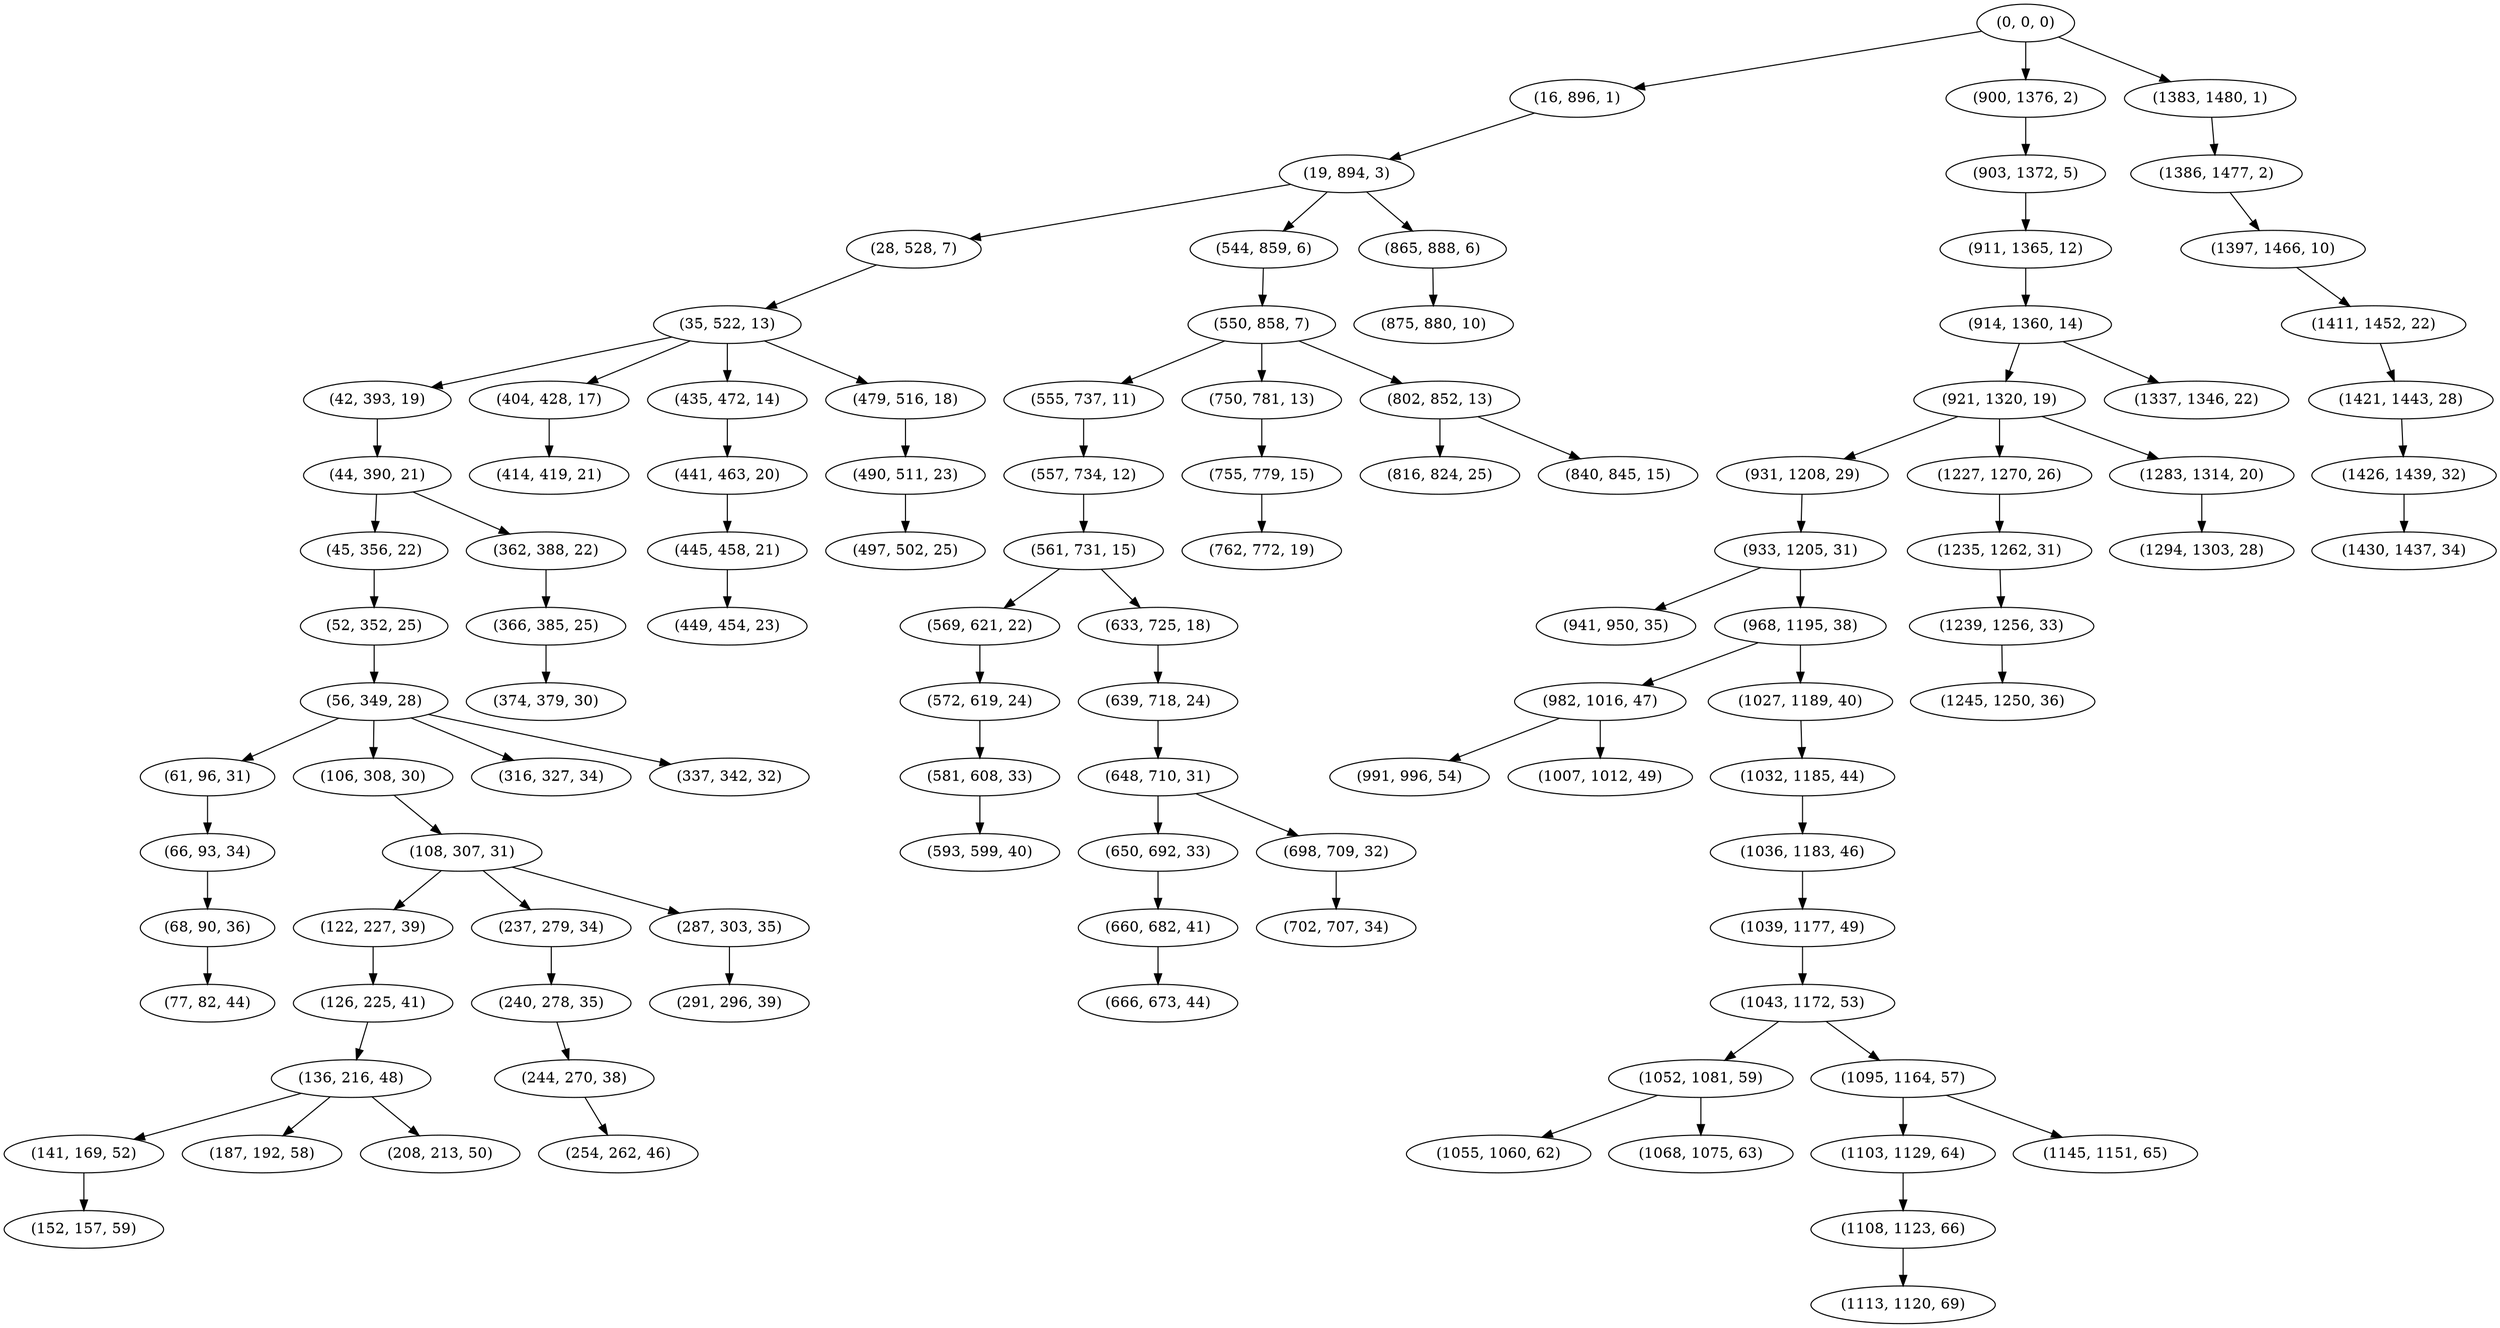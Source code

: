 digraph tree {
    "(0, 0, 0)";
    "(16, 896, 1)";
    "(19, 894, 3)";
    "(28, 528, 7)";
    "(35, 522, 13)";
    "(42, 393, 19)";
    "(44, 390, 21)";
    "(45, 356, 22)";
    "(52, 352, 25)";
    "(56, 349, 28)";
    "(61, 96, 31)";
    "(66, 93, 34)";
    "(68, 90, 36)";
    "(77, 82, 44)";
    "(106, 308, 30)";
    "(108, 307, 31)";
    "(122, 227, 39)";
    "(126, 225, 41)";
    "(136, 216, 48)";
    "(141, 169, 52)";
    "(152, 157, 59)";
    "(187, 192, 58)";
    "(208, 213, 50)";
    "(237, 279, 34)";
    "(240, 278, 35)";
    "(244, 270, 38)";
    "(254, 262, 46)";
    "(287, 303, 35)";
    "(291, 296, 39)";
    "(316, 327, 34)";
    "(337, 342, 32)";
    "(362, 388, 22)";
    "(366, 385, 25)";
    "(374, 379, 30)";
    "(404, 428, 17)";
    "(414, 419, 21)";
    "(435, 472, 14)";
    "(441, 463, 20)";
    "(445, 458, 21)";
    "(449, 454, 23)";
    "(479, 516, 18)";
    "(490, 511, 23)";
    "(497, 502, 25)";
    "(544, 859, 6)";
    "(550, 858, 7)";
    "(555, 737, 11)";
    "(557, 734, 12)";
    "(561, 731, 15)";
    "(569, 621, 22)";
    "(572, 619, 24)";
    "(581, 608, 33)";
    "(593, 599, 40)";
    "(633, 725, 18)";
    "(639, 718, 24)";
    "(648, 710, 31)";
    "(650, 692, 33)";
    "(660, 682, 41)";
    "(666, 673, 44)";
    "(698, 709, 32)";
    "(702, 707, 34)";
    "(750, 781, 13)";
    "(755, 779, 15)";
    "(762, 772, 19)";
    "(802, 852, 13)";
    "(816, 824, 25)";
    "(840, 845, 15)";
    "(865, 888, 6)";
    "(875, 880, 10)";
    "(900, 1376, 2)";
    "(903, 1372, 5)";
    "(911, 1365, 12)";
    "(914, 1360, 14)";
    "(921, 1320, 19)";
    "(931, 1208, 29)";
    "(933, 1205, 31)";
    "(941, 950, 35)";
    "(968, 1195, 38)";
    "(982, 1016, 47)";
    "(991, 996, 54)";
    "(1007, 1012, 49)";
    "(1027, 1189, 40)";
    "(1032, 1185, 44)";
    "(1036, 1183, 46)";
    "(1039, 1177, 49)";
    "(1043, 1172, 53)";
    "(1052, 1081, 59)";
    "(1055, 1060, 62)";
    "(1068, 1075, 63)";
    "(1095, 1164, 57)";
    "(1103, 1129, 64)";
    "(1108, 1123, 66)";
    "(1113, 1120, 69)";
    "(1145, 1151, 65)";
    "(1227, 1270, 26)";
    "(1235, 1262, 31)";
    "(1239, 1256, 33)";
    "(1245, 1250, 36)";
    "(1283, 1314, 20)";
    "(1294, 1303, 28)";
    "(1337, 1346, 22)";
    "(1383, 1480, 1)";
    "(1386, 1477, 2)";
    "(1397, 1466, 10)";
    "(1411, 1452, 22)";
    "(1421, 1443, 28)";
    "(1426, 1439, 32)";
    "(1430, 1437, 34)";
    "(0, 0, 0)" -> "(16, 896, 1)";
    "(0, 0, 0)" -> "(900, 1376, 2)";
    "(0, 0, 0)" -> "(1383, 1480, 1)";
    "(16, 896, 1)" -> "(19, 894, 3)";
    "(19, 894, 3)" -> "(28, 528, 7)";
    "(19, 894, 3)" -> "(544, 859, 6)";
    "(19, 894, 3)" -> "(865, 888, 6)";
    "(28, 528, 7)" -> "(35, 522, 13)";
    "(35, 522, 13)" -> "(42, 393, 19)";
    "(35, 522, 13)" -> "(404, 428, 17)";
    "(35, 522, 13)" -> "(435, 472, 14)";
    "(35, 522, 13)" -> "(479, 516, 18)";
    "(42, 393, 19)" -> "(44, 390, 21)";
    "(44, 390, 21)" -> "(45, 356, 22)";
    "(44, 390, 21)" -> "(362, 388, 22)";
    "(45, 356, 22)" -> "(52, 352, 25)";
    "(52, 352, 25)" -> "(56, 349, 28)";
    "(56, 349, 28)" -> "(61, 96, 31)";
    "(56, 349, 28)" -> "(106, 308, 30)";
    "(56, 349, 28)" -> "(316, 327, 34)";
    "(56, 349, 28)" -> "(337, 342, 32)";
    "(61, 96, 31)" -> "(66, 93, 34)";
    "(66, 93, 34)" -> "(68, 90, 36)";
    "(68, 90, 36)" -> "(77, 82, 44)";
    "(106, 308, 30)" -> "(108, 307, 31)";
    "(108, 307, 31)" -> "(122, 227, 39)";
    "(108, 307, 31)" -> "(237, 279, 34)";
    "(108, 307, 31)" -> "(287, 303, 35)";
    "(122, 227, 39)" -> "(126, 225, 41)";
    "(126, 225, 41)" -> "(136, 216, 48)";
    "(136, 216, 48)" -> "(141, 169, 52)";
    "(136, 216, 48)" -> "(187, 192, 58)";
    "(136, 216, 48)" -> "(208, 213, 50)";
    "(141, 169, 52)" -> "(152, 157, 59)";
    "(237, 279, 34)" -> "(240, 278, 35)";
    "(240, 278, 35)" -> "(244, 270, 38)";
    "(244, 270, 38)" -> "(254, 262, 46)";
    "(287, 303, 35)" -> "(291, 296, 39)";
    "(362, 388, 22)" -> "(366, 385, 25)";
    "(366, 385, 25)" -> "(374, 379, 30)";
    "(404, 428, 17)" -> "(414, 419, 21)";
    "(435, 472, 14)" -> "(441, 463, 20)";
    "(441, 463, 20)" -> "(445, 458, 21)";
    "(445, 458, 21)" -> "(449, 454, 23)";
    "(479, 516, 18)" -> "(490, 511, 23)";
    "(490, 511, 23)" -> "(497, 502, 25)";
    "(544, 859, 6)" -> "(550, 858, 7)";
    "(550, 858, 7)" -> "(555, 737, 11)";
    "(550, 858, 7)" -> "(750, 781, 13)";
    "(550, 858, 7)" -> "(802, 852, 13)";
    "(555, 737, 11)" -> "(557, 734, 12)";
    "(557, 734, 12)" -> "(561, 731, 15)";
    "(561, 731, 15)" -> "(569, 621, 22)";
    "(561, 731, 15)" -> "(633, 725, 18)";
    "(569, 621, 22)" -> "(572, 619, 24)";
    "(572, 619, 24)" -> "(581, 608, 33)";
    "(581, 608, 33)" -> "(593, 599, 40)";
    "(633, 725, 18)" -> "(639, 718, 24)";
    "(639, 718, 24)" -> "(648, 710, 31)";
    "(648, 710, 31)" -> "(650, 692, 33)";
    "(648, 710, 31)" -> "(698, 709, 32)";
    "(650, 692, 33)" -> "(660, 682, 41)";
    "(660, 682, 41)" -> "(666, 673, 44)";
    "(698, 709, 32)" -> "(702, 707, 34)";
    "(750, 781, 13)" -> "(755, 779, 15)";
    "(755, 779, 15)" -> "(762, 772, 19)";
    "(802, 852, 13)" -> "(816, 824, 25)";
    "(802, 852, 13)" -> "(840, 845, 15)";
    "(865, 888, 6)" -> "(875, 880, 10)";
    "(900, 1376, 2)" -> "(903, 1372, 5)";
    "(903, 1372, 5)" -> "(911, 1365, 12)";
    "(911, 1365, 12)" -> "(914, 1360, 14)";
    "(914, 1360, 14)" -> "(921, 1320, 19)";
    "(914, 1360, 14)" -> "(1337, 1346, 22)";
    "(921, 1320, 19)" -> "(931, 1208, 29)";
    "(921, 1320, 19)" -> "(1227, 1270, 26)";
    "(921, 1320, 19)" -> "(1283, 1314, 20)";
    "(931, 1208, 29)" -> "(933, 1205, 31)";
    "(933, 1205, 31)" -> "(941, 950, 35)";
    "(933, 1205, 31)" -> "(968, 1195, 38)";
    "(968, 1195, 38)" -> "(982, 1016, 47)";
    "(968, 1195, 38)" -> "(1027, 1189, 40)";
    "(982, 1016, 47)" -> "(991, 996, 54)";
    "(982, 1016, 47)" -> "(1007, 1012, 49)";
    "(1027, 1189, 40)" -> "(1032, 1185, 44)";
    "(1032, 1185, 44)" -> "(1036, 1183, 46)";
    "(1036, 1183, 46)" -> "(1039, 1177, 49)";
    "(1039, 1177, 49)" -> "(1043, 1172, 53)";
    "(1043, 1172, 53)" -> "(1052, 1081, 59)";
    "(1043, 1172, 53)" -> "(1095, 1164, 57)";
    "(1052, 1081, 59)" -> "(1055, 1060, 62)";
    "(1052, 1081, 59)" -> "(1068, 1075, 63)";
    "(1095, 1164, 57)" -> "(1103, 1129, 64)";
    "(1095, 1164, 57)" -> "(1145, 1151, 65)";
    "(1103, 1129, 64)" -> "(1108, 1123, 66)";
    "(1108, 1123, 66)" -> "(1113, 1120, 69)";
    "(1227, 1270, 26)" -> "(1235, 1262, 31)";
    "(1235, 1262, 31)" -> "(1239, 1256, 33)";
    "(1239, 1256, 33)" -> "(1245, 1250, 36)";
    "(1283, 1314, 20)" -> "(1294, 1303, 28)";
    "(1383, 1480, 1)" -> "(1386, 1477, 2)";
    "(1386, 1477, 2)" -> "(1397, 1466, 10)";
    "(1397, 1466, 10)" -> "(1411, 1452, 22)";
    "(1411, 1452, 22)" -> "(1421, 1443, 28)";
    "(1421, 1443, 28)" -> "(1426, 1439, 32)";
    "(1426, 1439, 32)" -> "(1430, 1437, 34)";
}
